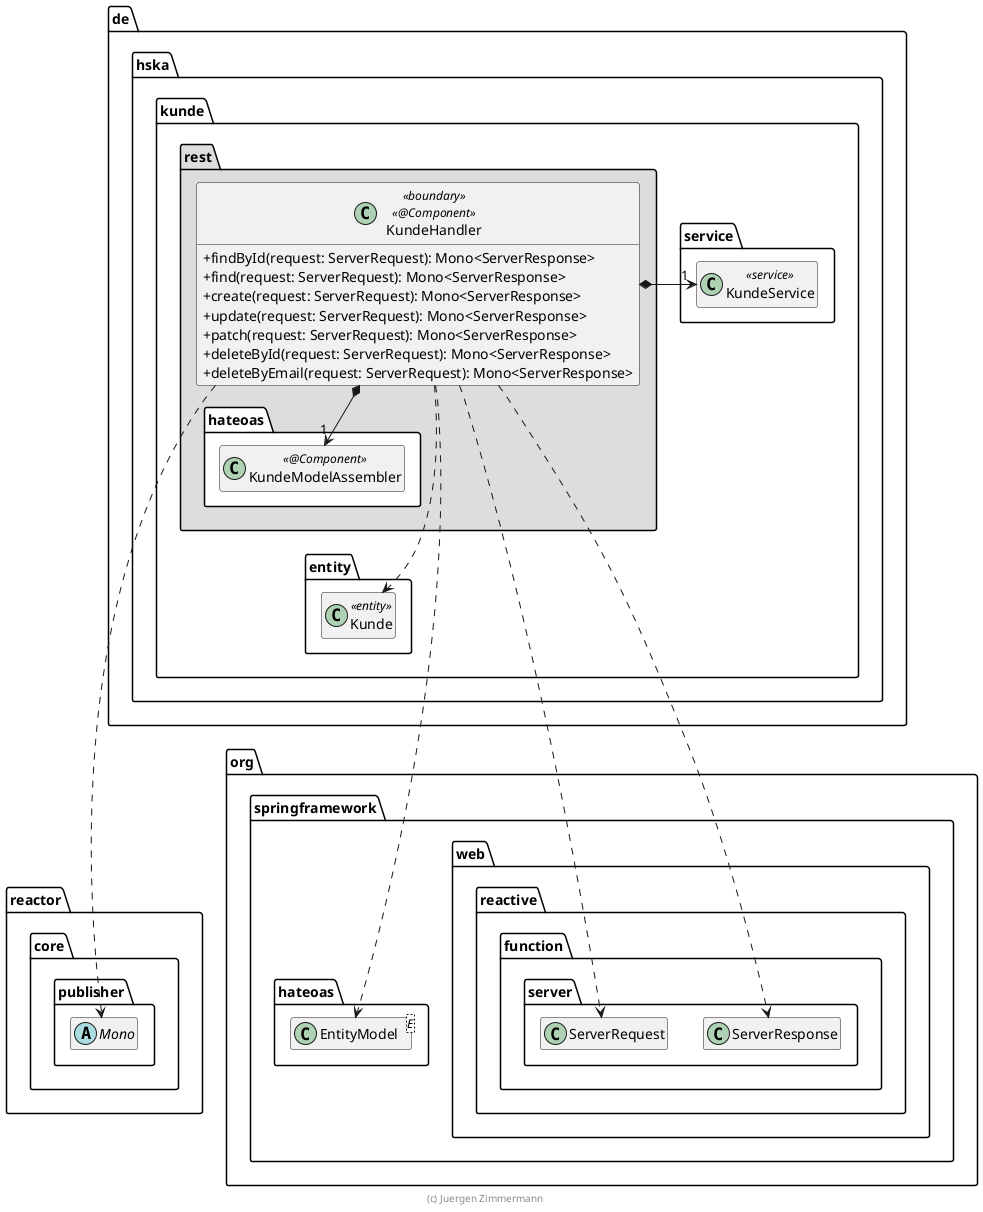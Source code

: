 @startuml
skinparam classAttributeIconSize 0
skinparam componentStyle uml2

' !pragma horizontalLineBetweenDifferentPackageAllowed

package reactor.core.publisher {
    abstract class Mono {
    }
}

package org.springframework {
    package web.reactive.function.server {
        class ServerRequest {
        }
        class ServerResponse {
        }
    }
    package hateoas as springHateoas {
        class EntityModel<E> {
        }
    }
}

package de.hska.kunde {
    package entity {
        class Kunde << entity >> {
        }
    }

    package service {
        class KundeService << service >> {
        }
    }

    package rest #DDDDDD {
        package hateoas #FFFFFF {
            class KundeModelAssembler << @Component >> {
            }
        }
        KundeHandler *-right-> "1" KundeService
        KundeHandler *-down-> "1" KundeModelAssembler
        KundeHandler .down.> Kunde
        KundeHandler .down.> Mono
        KundeHandler .down.> ServerRequest
        KundeHandler .down.> ServerResponse
        KundeHandler .down.> EntityModel

        ' [hidden] fuer nicht-existierende Beziehungen als Workaround fuer das Layout
        KundeModelAssembler -[hidden]-> Kunde
        Kunde -[hidden]-> Mono
        Kunde -[hidden]-> ServerRequest

        class KundeHandler << boundary >> << @Component >> {
            + findById(request: ServerRequest): Mono<ServerResponse>
            + find(request: ServerRequest): Mono<ServerResponse>
            + create(request: ServerRequest): Mono<ServerResponse>
            + update(request: ServerRequest): Mono<ServerResponse>
            + patch(request: ServerRequest): Mono<ServerResponse>
            + deleteById(request: ServerRequest): Mono<ServerResponse>
            + deleteByEmail(request: ServerRequest): Mono<ServerResponse>
        }
    }
}

hide empty members
hide empty methods
hide empty fields

footer (c) Juergen Zimmermann

@enduml
